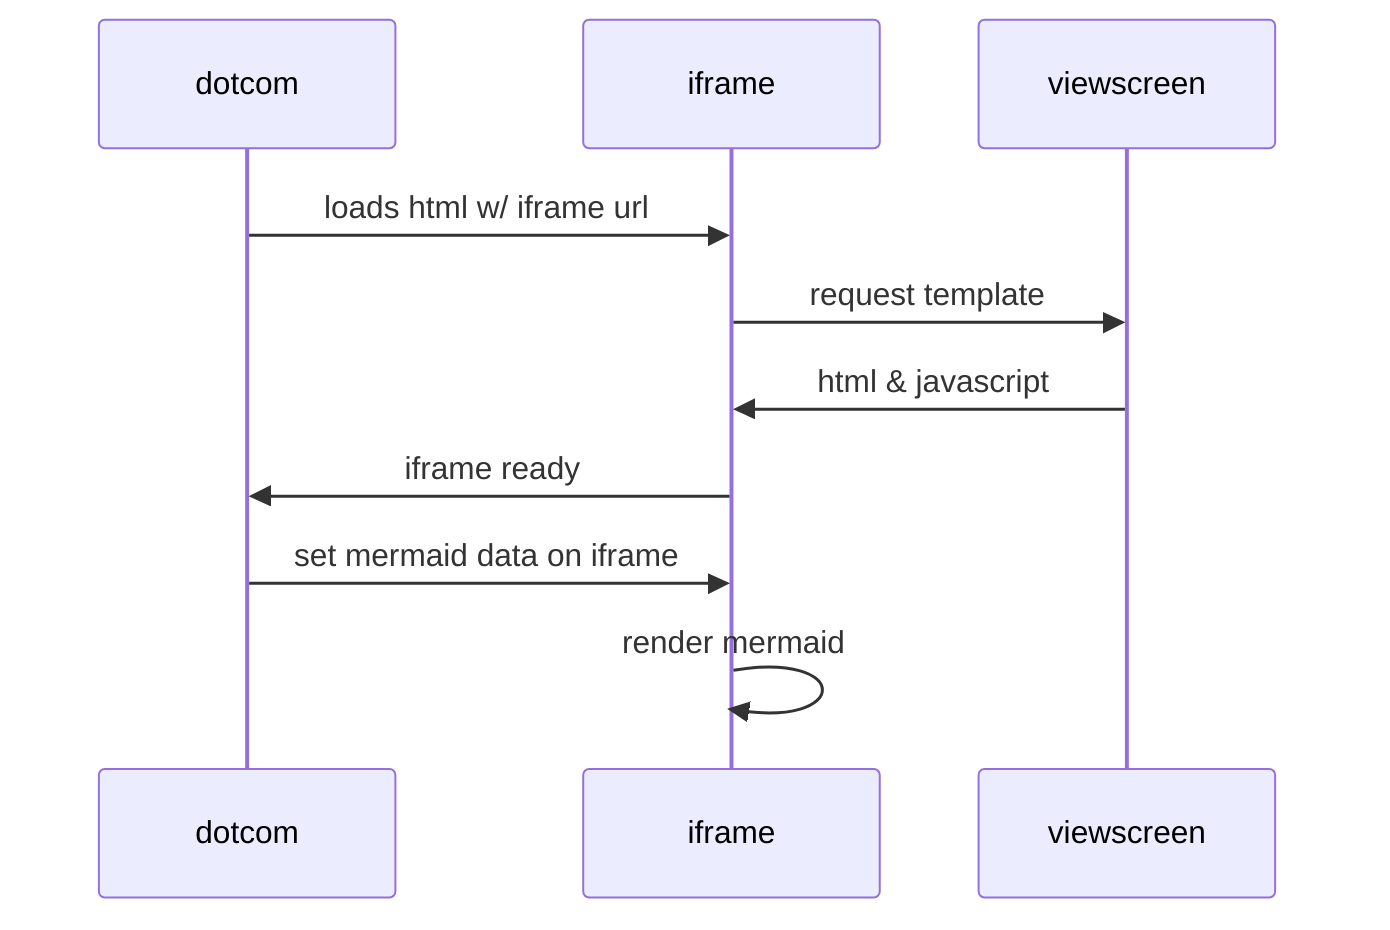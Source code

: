 sequenceDiagram
    participant dotcom
    participant iframe
    participant viewscreen
    dotcom->>iframe: loads html w/ iframe url
    iframe->>viewscreen: request template
    viewscreen->>iframe: html & javascript
    iframe->>dotcom: iframe ready
    dotcom->>iframe: set mermaid data on iframe
    iframe->>iframe: render mermaid